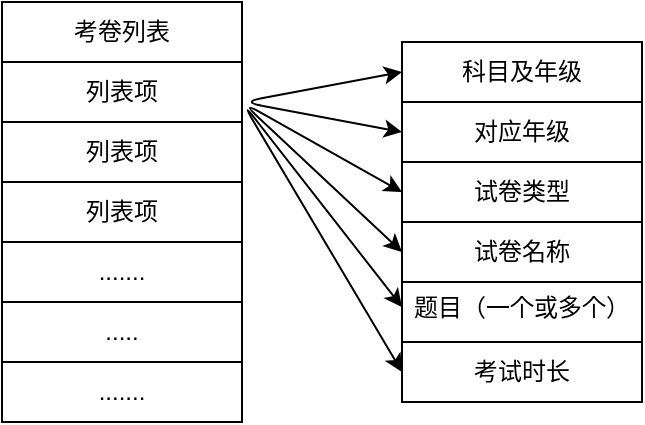 <mxfile version="13.9.3" type="github">
  <diagram id="MiTNAccvemHluRNAL3pL" name="Page-1">
    <mxGraphModel dx="785" dy="470" grid="1" gridSize="10" guides="1" tooltips="1" connect="1" arrows="1" fold="1" page="1" pageScale="1" pageWidth="827" pageHeight="1169" math="0" shadow="0">
      <root>
        <mxCell id="0" />
        <mxCell id="1" parent="0" />
        <mxCell id="sYeN8XCmpoUuENmkChBq-1" value="列表项" style="rounded=0;whiteSpace=wrap;html=1;" vertex="1" parent="1">
          <mxGeometry x="260" y="140" width="120" height="30" as="geometry" />
        </mxCell>
        <mxCell id="sYeN8XCmpoUuENmkChBq-2" value="考卷列表" style="rounded=0;whiteSpace=wrap;html=1;" vertex="1" parent="1">
          <mxGeometry x="260" y="110" width="120" height="30" as="geometry" />
        </mxCell>
        <mxCell id="sYeN8XCmpoUuENmkChBq-3" value="列表项" style="rounded=0;whiteSpace=wrap;html=1;" vertex="1" parent="1">
          <mxGeometry x="260" y="170" width="120" height="30" as="geometry" />
        </mxCell>
        <mxCell id="sYeN8XCmpoUuENmkChBq-4" value="科目及年级" style="rounded=0;whiteSpace=wrap;html=1;" vertex="1" parent="1">
          <mxGeometry x="460" y="130" width="120" height="30" as="geometry" />
        </mxCell>
        <mxCell id="sYeN8XCmpoUuENmkChBq-5" value="......." style="rounded=0;whiteSpace=wrap;html=1;" vertex="1" parent="1">
          <mxGeometry x="260" y="290" width="120" height="30" as="geometry" />
        </mxCell>
        <mxCell id="sYeN8XCmpoUuENmkChBq-6" value="....." style="rounded=0;whiteSpace=wrap;html=1;" vertex="1" parent="1">
          <mxGeometry x="260" y="260" width="120" height="30" as="geometry" />
        </mxCell>
        <mxCell id="sYeN8XCmpoUuENmkChBq-7" value="......." style="rounded=0;whiteSpace=wrap;html=1;" vertex="1" parent="1">
          <mxGeometry x="260" y="230" width="120" height="30" as="geometry" />
        </mxCell>
        <mxCell id="sYeN8XCmpoUuENmkChBq-8" value="列表项" style="rounded=0;whiteSpace=wrap;html=1;" vertex="1" parent="1">
          <mxGeometry x="260" y="200" width="120" height="30" as="geometry" />
        </mxCell>
        <mxCell id="sYeN8XCmpoUuENmkChBq-9" value="对应年级" style="rounded=0;whiteSpace=wrap;html=1;" vertex="1" parent="1">
          <mxGeometry x="460" y="160" width="120" height="30" as="geometry" />
        </mxCell>
        <mxCell id="sYeN8XCmpoUuENmkChBq-10" value="" style="endArrow=classic;startArrow=classic;html=1;exitX=0;exitY=0.5;exitDx=0;exitDy=0;entryX=0;entryY=0.5;entryDx=0;entryDy=0;" edge="1" parent="1" source="sYeN8XCmpoUuENmkChBq-9" target="sYeN8XCmpoUuENmkChBq-4">
          <mxGeometry width="50" height="50" relative="1" as="geometry">
            <mxPoint x="350" y="180" as="sourcePoint" />
            <mxPoint x="400" y="130" as="targetPoint" />
            <Array as="points">
              <mxPoint x="380" y="160" />
            </Array>
          </mxGeometry>
        </mxCell>
        <mxCell id="sYeN8XCmpoUuENmkChBq-11" value="题目（一个或多个）" style="rounded=0;whiteSpace=wrap;html=1;" vertex="1" parent="1">
          <mxGeometry x="460" y="245" width="120" height="35" as="geometry" />
        </mxCell>
        <mxCell id="sYeN8XCmpoUuENmkChBq-12" value="试卷名称" style="rounded=0;whiteSpace=wrap;html=1;" vertex="1" parent="1">
          <mxGeometry x="460" y="220" width="120" height="30" as="geometry" />
        </mxCell>
        <mxCell id="sYeN8XCmpoUuENmkChBq-13" value="试卷类型" style="rounded=0;whiteSpace=wrap;html=1;" vertex="1" parent="1">
          <mxGeometry x="460" y="190" width="120" height="30" as="geometry" />
        </mxCell>
        <mxCell id="sYeN8XCmpoUuENmkChBq-14" value="" style="endArrow=classic;startArrow=classic;html=1;entryX=0;entryY=0.5;entryDx=0;entryDy=0;exitX=0;exitY=0.5;exitDx=0;exitDy=0;" edge="1" parent="1" source="sYeN8XCmpoUuENmkChBq-12" target="sYeN8XCmpoUuENmkChBq-13">
          <mxGeometry width="50" height="50" relative="1" as="geometry">
            <mxPoint x="380" y="270" as="sourcePoint" />
            <mxPoint x="430" y="220" as="targetPoint" />
            <Array as="points">
              <mxPoint x="380" y="160" />
            </Array>
          </mxGeometry>
        </mxCell>
        <mxCell id="sYeN8XCmpoUuENmkChBq-16" value="考试时长" style="rounded=0;whiteSpace=wrap;html=1;" vertex="1" parent="1">
          <mxGeometry x="460" y="280" width="120" height="30" as="geometry" />
        </mxCell>
        <mxCell id="sYeN8XCmpoUuENmkChBq-17" value="" style="endArrow=classic;startArrow=classic;html=1;entryX=0;entryY=0.5;entryDx=0;entryDy=0;exitX=0;exitY=0.5;exitDx=0;exitDy=0;" edge="1" parent="1" source="sYeN8XCmpoUuENmkChBq-16" target="sYeN8XCmpoUuENmkChBq-11">
          <mxGeometry width="50" height="50" relative="1" as="geometry">
            <mxPoint x="380" y="270" as="sourcePoint" />
            <mxPoint x="430" y="220" as="targetPoint" />
            <Array as="points">
              <mxPoint x="380" y="160" />
            </Array>
          </mxGeometry>
        </mxCell>
      </root>
    </mxGraphModel>
  </diagram>
</mxfile>
